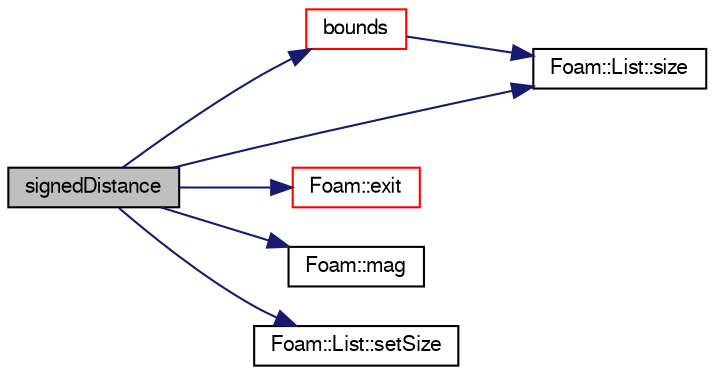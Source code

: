 digraph "signedDistance"
{
  bgcolor="transparent";
  edge [fontname="FreeSans",fontsize="10",labelfontname="FreeSans",labelfontsize="10"];
  node [fontname="FreeSans",fontsize="10",shape=record];
  rankdir="LR";
  Node169 [label="signedDistance",height=0.2,width=0.4,color="black", fillcolor="grey75", style="filled", fontcolor="black"];
  Node169 -> Node170 [color="midnightblue",fontsize="10",style="solid",fontname="FreeSans"];
  Node170 [label="bounds",height=0.2,width=0.4,color="red",URL="$a25250.html#a25b508e408f5622249c887e7fd1ad70d",tooltip="Find the boundBox of the selected surfaces. "];
  Node170 -> Node171 [color="midnightblue",fontsize="10",style="solid",fontname="FreeSans"];
  Node171 [label="Foam::List::size",height=0.2,width=0.4,color="black",URL="$a25694.html#a8a5f6fa29bd4b500caf186f60245b384",tooltip="Override size to be inconsistent with allocated storage. "];
  Node169 -> Node221 [color="midnightblue",fontsize="10",style="solid",fontname="FreeSans"];
  Node221 [label="Foam::exit",height=0.2,width=0.4,color="red",URL="$a21124.html#a06ca7250d8e89caf05243ec094843642"];
  Node169 -> Node225 [color="midnightblue",fontsize="10",style="solid",fontname="FreeSans"];
  Node225 [label="Foam::mag",height=0.2,width=0.4,color="black",URL="$a21124.html#a929da2a3fdcf3dacbbe0487d3a330dae"];
  Node169 -> Node226 [color="midnightblue",fontsize="10",style="solid",fontname="FreeSans"];
  Node226 [label="Foam::List::setSize",height=0.2,width=0.4,color="black",URL="$a25694.html#aedb985ffeaf1bdbfeccc2a8730405703",tooltip="Reset size of List. "];
  Node169 -> Node171 [color="midnightblue",fontsize="10",style="solid",fontname="FreeSans"];
}

